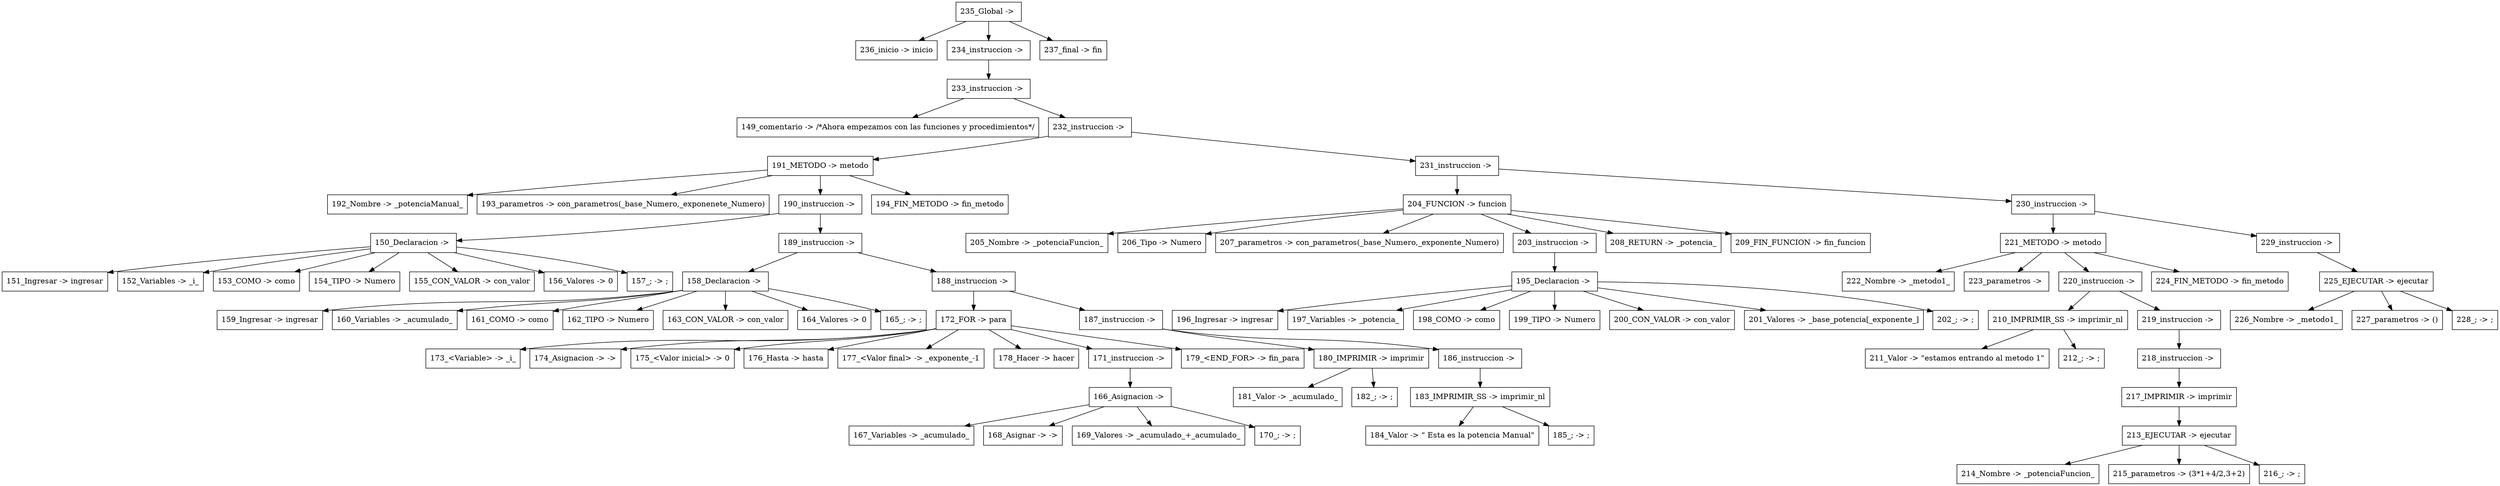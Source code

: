 digraph G {node[shape=box, style=filled, color=black, fillcolor=white]; edge[color=black];rankdir=UD 

"235_Global -> "->"236_inicio -> inicio"
"235_Global -> "->"234_instruccion -> "
"234_instruccion -> "->"233_instruccion -> "
"233_instruccion -> "->"149_comentario -> /*Ahora empezamos con las funciones y procedimientos*/"
"233_instruccion -> "->"232_instruccion -> "
"232_instruccion -> "->"191_METODO -> metodo"
"191_METODO -> metodo"->"192_Nombre -> _potenciaManual_"
"191_METODO -> metodo"->"193_parametros -> con_parametros(_base_Numero,_exponenete_Numero)"
"191_METODO -> metodo"->"190_instruccion -> "
"190_instruccion -> "->"150_Declaracion -> "
"150_Declaracion -> "->"151_Ingresar -> ingresar"
"150_Declaracion -> "->"152_Variables -> _i_"
"150_Declaracion -> "->"153_COMO -> como"
"150_Declaracion -> "->"154_TIPO -> Numero"
"150_Declaracion -> "->"155_CON_VALOR -> con_valor"
"150_Declaracion -> "->"156_Valores -> 0"
"150_Declaracion -> "->"157_; -> ;"
"190_instruccion -> "->"189_instruccion -> "
"189_instruccion -> "->"158_Declaracion -> "
"158_Declaracion -> "->"159_Ingresar -> ingresar"
"158_Declaracion -> "->"160_Variables -> _acumulado_"
"158_Declaracion -> "->"161_COMO -> como"
"158_Declaracion -> "->"162_TIPO -> Numero"
"158_Declaracion -> "->"163_CON_VALOR -> con_valor"
"158_Declaracion -> "->"164_Valores -> 0"
"158_Declaracion -> "->"165_; -> ;"
"189_instruccion -> "->"188_instruccion -> "
"188_instruccion -> "->"172_FOR -> para"
"172_FOR -> para"->"173_<Variable> -> _i_"
"172_FOR -> para"->"174_Asignacion -> ->"
"172_FOR -> para"->"175_<Valor inicial> -> 0"
"172_FOR -> para"->"176_Hasta -> hasta"
"172_FOR -> para"->"177_<Valor final> -> _exponente_-1"
"172_FOR -> para"->"178_Hacer -> hacer"
"172_FOR -> para"->"171_instruccion -> "
"171_instruccion -> "->"166_Asignacion -> "
"166_Asignacion -> "->"167_Variables -> _acumulado_"
"166_Asignacion -> "->"168_Asignar -> ->"
"166_Asignacion -> "->"169_Valores -> _acumulado_+_acumulado_"
"166_Asignacion -> "->"170_; -> ;"
"172_FOR -> para"->"179_<END_FOR> -> fin_para"
"188_instruccion -> "->"187_instruccion -> "
"187_instruccion -> "->"180_IMPRIMIR -> imprimir"
"180_IMPRIMIR -> imprimir"->"181_Valor -> _acumulado_"
"180_IMPRIMIR -> imprimir"->"182_; -> ;"
"187_instruccion -> "->"186_instruccion -> "
"186_instruccion -> "->"183_IMPRIMIR_SS -> imprimir_nl"
"183_IMPRIMIR_SS -> imprimir_nl"->"184_Valor -> \" Esta es la potencia Manual\""
"183_IMPRIMIR_SS -> imprimir_nl"->"185_; -> ;"
"191_METODO -> metodo"->"194_FIN_METODO -> fin_metodo"
"232_instruccion -> "->"231_instruccion -> "
"231_instruccion -> "->"204_FUNCION -> funcion"
"204_FUNCION -> funcion"->"205_Nombre -> _potenciaFuncion_"
"204_FUNCION -> funcion"->"206_Tipo -> Numero"
"204_FUNCION -> funcion"->"207_parametros -> con_parametros(_base_Numero,_exponente_Numero)"
"204_FUNCION -> funcion"->"203_instruccion -> "
"203_instruccion -> "->"195_Declaracion -> "
"195_Declaracion -> "->"196_Ingresar -> ingresar"
"195_Declaracion -> "->"197_Variables -> _potencia_"
"195_Declaracion -> "->"198_COMO -> como"
"195_Declaracion -> "->"199_TIPO -> Numero"
"195_Declaracion -> "->"200_CON_VALOR -> con_valor"
"195_Declaracion -> "->"201_Valores -> _base_potencia[_exponente_]"
"195_Declaracion -> "->"202_; -> ;"
"204_FUNCION -> funcion"->"208_RETURN -> _potencia_"
"204_FUNCION -> funcion"->"209_FIN_FUNCION -> fin_funcion"
"231_instruccion -> "->"230_instruccion -> "
"230_instruccion -> "->"221_METODO -> metodo"
"221_METODO -> metodo"->"222_Nombre -> _metodo1_"
"221_METODO -> metodo"->"223_parametros -> "
"221_METODO -> metodo"->"220_instruccion -> "
"220_instruccion -> "->"210_IMPRIMIR_SS -> imprimir_nl"
"210_IMPRIMIR_SS -> imprimir_nl"->"211_Valor -> \"estamos entrando al metodo 1\""
"210_IMPRIMIR_SS -> imprimir_nl"->"212_; -> ;"
"220_instruccion -> "->"219_instruccion -> "
"219_instruccion -> "->"218_instruccion -> "
"218_instruccion -> "->"217_IMPRIMIR -> imprimir"
"217_IMPRIMIR -> imprimir"->"213_EJECUTAR -> ejecutar"
"213_EJECUTAR -> ejecutar"->"214_Nombre -> _potenciaFuncion_"
"213_EJECUTAR -> ejecutar"->"215_parametros -> (3*1+4/2,3+2)"
"213_EJECUTAR -> ejecutar"->"216_; -> ;"
"221_METODO -> metodo"->"224_FIN_METODO -> fin_metodo"
"230_instruccion -> "->"229_instruccion -> "
"229_instruccion -> "->"225_EJECUTAR -> ejecutar"
"225_EJECUTAR -> ejecutar"->"226_Nombre -> _metodo1_"
"225_EJECUTAR -> ejecutar"->"227_parametros -> ()"
"225_EJECUTAR -> ejecutar"->"228_; -> ;"
"235_Global -> "->"237_final -> fin"


}
